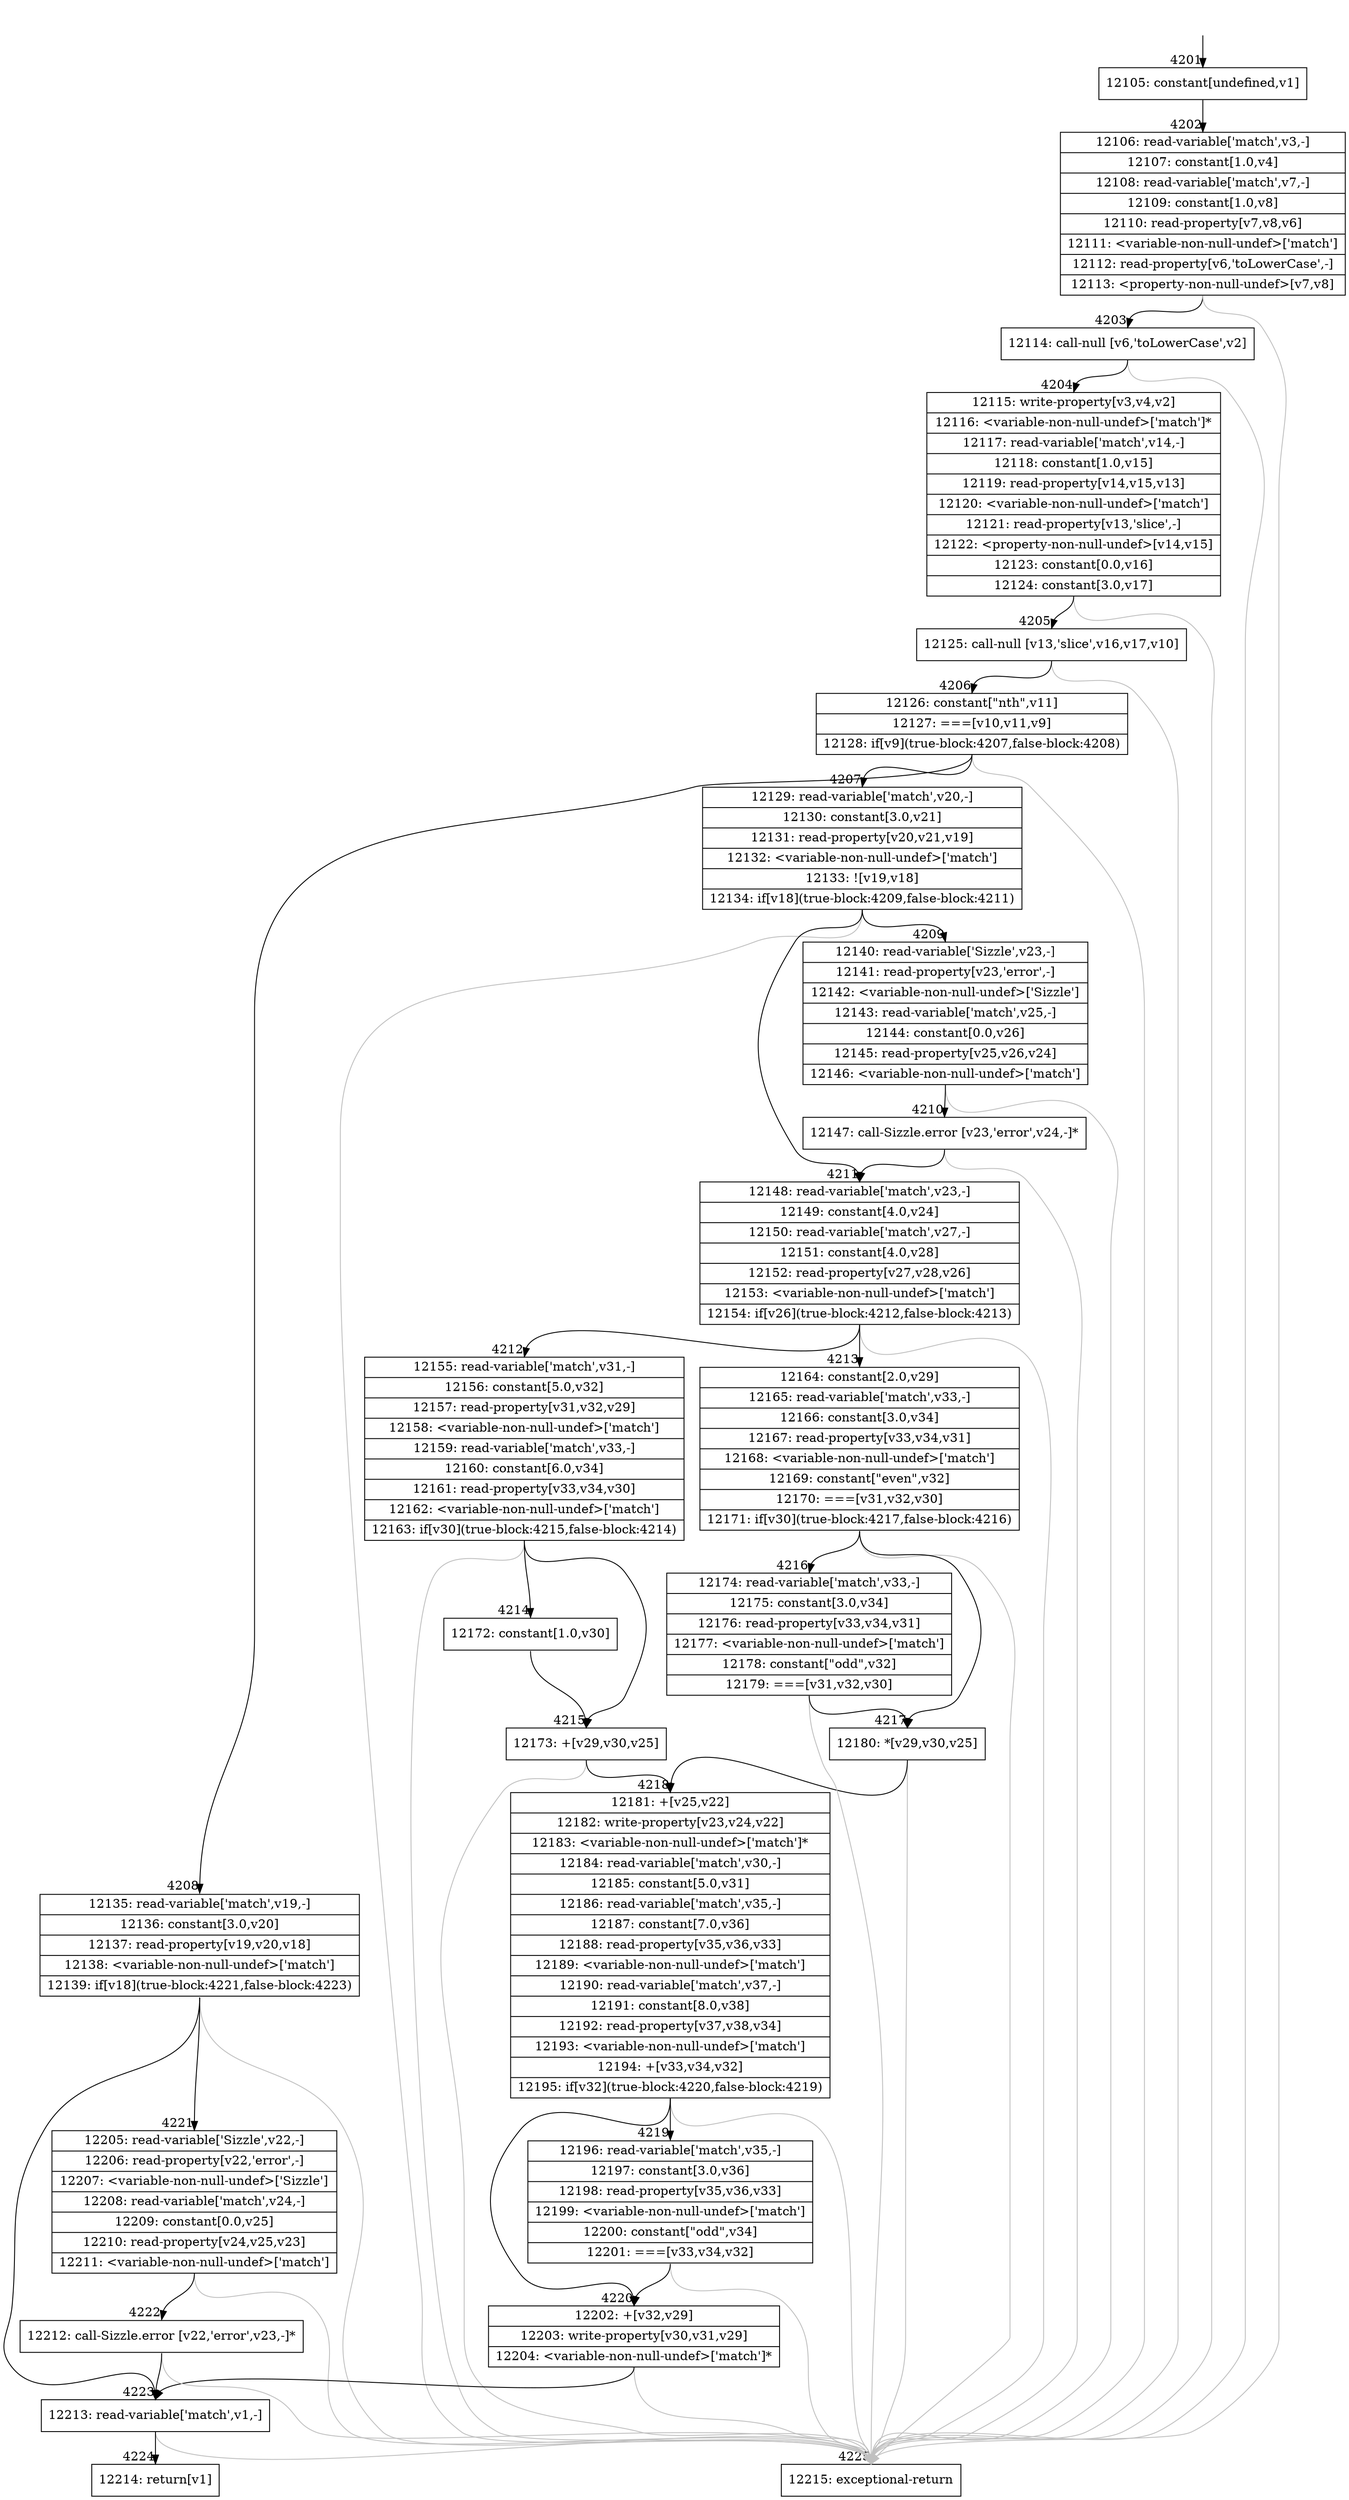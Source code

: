 digraph {
rankdir="TD"
BB_entry274[shape=none,label=""];
BB_entry274 -> BB4201 [tailport=s, headport=n, headlabel="    4201"]
BB4201 [shape=record label="{12105: constant[undefined,v1]}" ] 
BB4201 -> BB4202 [tailport=s, headport=n, headlabel="      4202"]
BB4202 [shape=record label="{12106: read-variable['match',v3,-]|12107: constant[1.0,v4]|12108: read-variable['match',v7,-]|12109: constant[1.0,v8]|12110: read-property[v7,v8,v6]|12111: \<variable-non-null-undef\>['match']|12112: read-property[v6,'toLowerCase',-]|12113: \<property-non-null-undef\>[v7,v8]}" ] 
BB4202 -> BB4203 [tailport=s, headport=n, headlabel="      4203"]
BB4202 -> BB4225 [tailport=s, headport=n, color=gray, headlabel="      4225"]
BB4203 [shape=record label="{12114: call-null [v6,'toLowerCase',v2]}" ] 
BB4203 -> BB4204 [tailport=s, headport=n, headlabel="      4204"]
BB4203 -> BB4225 [tailport=s, headport=n, color=gray]
BB4204 [shape=record label="{12115: write-property[v3,v4,v2]|12116: \<variable-non-null-undef\>['match']*|12117: read-variable['match',v14,-]|12118: constant[1.0,v15]|12119: read-property[v14,v15,v13]|12120: \<variable-non-null-undef\>['match']|12121: read-property[v13,'slice',-]|12122: \<property-non-null-undef\>[v14,v15]|12123: constant[0.0,v16]|12124: constant[3.0,v17]}" ] 
BB4204 -> BB4205 [tailport=s, headport=n, headlabel="      4205"]
BB4204 -> BB4225 [tailport=s, headport=n, color=gray]
BB4205 [shape=record label="{12125: call-null [v13,'slice',v16,v17,v10]}" ] 
BB4205 -> BB4206 [tailport=s, headport=n, headlabel="      4206"]
BB4205 -> BB4225 [tailport=s, headport=n, color=gray]
BB4206 [shape=record label="{12126: constant[\"nth\",v11]|12127: ===[v10,v11,v9]|12128: if[v9](true-block:4207,false-block:4208)}" ] 
BB4206 -> BB4207 [tailport=s, headport=n, headlabel="      4207"]
BB4206 -> BB4208 [tailport=s, headport=n, headlabel="      4208"]
BB4206 -> BB4225 [tailport=s, headport=n, color=gray]
BB4207 [shape=record label="{12129: read-variable['match',v20,-]|12130: constant[3.0,v21]|12131: read-property[v20,v21,v19]|12132: \<variable-non-null-undef\>['match']|12133: ![v19,v18]|12134: if[v18](true-block:4209,false-block:4211)}" ] 
BB4207 -> BB4209 [tailport=s, headport=n, headlabel="      4209"]
BB4207 -> BB4211 [tailport=s, headport=n, headlabel="      4211"]
BB4207 -> BB4225 [tailport=s, headport=n, color=gray]
BB4208 [shape=record label="{12135: read-variable['match',v19,-]|12136: constant[3.0,v20]|12137: read-property[v19,v20,v18]|12138: \<variable-non-null-undef\>['match']|12139: if[v18](true-block:4221,false-block:4223)}" ] 
BB4208 -> BB4221 [tailport=s, headport=n, headlabel="      4221"]
BB4208 -> BB4223 [tailport=s, headport=n, headlabel="      4223"]
BB4208 -> BB4225 [tailport=s, headport=n, color=gray]
BB4209 [shape=record label="{12140: read-variable['Sizzle',v23,-]|12141: read-property[v23,'error',-]|12142: \<variable-non-null-undef\>['Sizzle']|12143: read-variable['match',v25,-]|12144: constant[0.0,v26]|12145: read-property[v25,v26,v24]|12146: \<variable-non-null-undef\>['match']}" ] 
BB4209 -> BB4210 [tailport=s, headport=n, headlabel="      4210"]
BB4209 -> BB4225 [tailport=s, headport=n, color=gray]
BB4210 [shape=record label="{12147: call-Sizzle.error [v23,'error',v24,-]*}" ] 
BB4210 -> BB4211 [tailport=s, headport=n]
BB4210 -> BB4225 [tailport=s, headport=n, color=gray]
BB4211 [shape=record label="{12148: read-variable['match',v23,-]|12149: constant[4.0,v24]|12150: read-variable['match',v27,-]|12151: constant[4.0,v28]|12152: read-property[v27,v28,v26]|12153: \<variable-non-null-undef\>['match']|12154: if[v26](true-block:4212,false-block:4213)}" ] 
BB4211 -> BB4212 [tailport=s, headport=n, headlabel="      4212"]
BB4211 -> BB4213 [tailport=s, headport=n, headlabel="      4213"]
BB4211 -> BB4225 [tailport=s, headport=n, color=gray]
BB4212 [shape=record label="{12155: read-variable['match',v31,-]|12156: constant[5.0,v32]|12157: read-property[v31,v32,v29]|12158: \<variable-non-null-undef\>['match']|12159: read-variable['match',v33,-]|12160: constant[6.0,v34]|12161: read-property[v33,v34,v30]|12162: \<variable-non-null-undef\>['match']|12163: if[v30](true-block:4215,false-block:4214)}" ] 
BB4212 -> BB4215 [tailport=s, headport=n, headlabel="      4215"]
BB4212 -> BB4214 [tailport=s, headport=n, headlabel="      4214"]
BB4212 -> BB4225 [tailport=s, headport=n, color=gray]
BB4213 [shape=record label="{12164: constant[2.0,v29]|12165: read-variable['match',v33,-]|12166: constant[3.0,v34]|12167: read-property[v33,v34,v31]|12168: \<variable-non-null-undef\>['match']|12169: constant[\"even\",v32]|12170: ===[v31,v32,v30]|12171: if[v30](true-block:4217,false-block:4216)}" ] 
BB4213 -> BB4217 [tailport=s, headport=n, headlabel="      4217"]
BB4213 -> BB4216 [tailport=s, headport=n, headlabel="      4216"]
BB4213 -> BB4225 [tailport=s, headport=n, color=gray]
BB4214 [shape=record label="{12172: constant[1.0,v30]}" ] 
BB4214 -> BB4215 [tailport=s, headport=n]
BB4215 [shape=record label="{12173: +[v29,v30,v25]}" ] 
BB4215 -> BB4218 [tailport=s, headport=n, headlabel="      4218"]
BB4215 -> BB4225 [tailport=s, headport=n, color=gray]
BB4216 [shape=record label="{12174: read-variable['match',v33,-]|12175: constant[3.0,v34]|12176: read-property[v33,v34,v31]|12177: \<variable-non-null-undef\>['match']|12178: constant[\"odd\",v32]|12179: ===[v31,v32,v30]}" ] 
BB4216 -> BB4217 [tailport=s, headport=n]
BB4216 -> BB4225 [tailport=s, headport=n, color=gray]
BB4217 [shape=record label="{12180: *[v29,v30,v25]}" ] 
BB4217 -> BB4218 [tailport=s, headport=n]
BB4217 -> BB4225 [tailport=s, headport=n, color=gray]
BB4218 [shape=record label="{12181: +[v25,v22]|12182: write-property[v23,v24,v22]|12183: \<variable-non-null-undef\>['match']*|12184: read-variable['match',v30,-]|12185: constant[5.0,v31]|12186: read-variable['match',v35,-]|12187: constant[7.0,v36]|12188: read-property[v35,v36,v33]|12189: \<variable-non-null-undef\>['match']|12190: read-variable['match',v37,-]|12191: constant[8.0,v38]|12192: read-property[v37,v38,v34]|12193: \<variable-non-null-undef\>['match']|12194: +[v33,v34,v32]|12195: if[v32](true-block:4220,false-block:4219)}" ] 
BB4218 -> BB4220 [tailport=s, headport=n, headlabel="      4220"]
BB4218 -> BB4219 [tailport=s, headport=n, headlabel="      4219"]
BB4218 -> BB4225 [tailport=s, headport=n, color=gray]
BB4219 [shape=record label="{12196: read-variable['match',v35,-]|12197: constant[3.0,v36]|12198: read-property[v35,v36,v33]|12199: \<variable-non-null-undef\>['match']|12200: constant[\"odd\",v34]|12201: ===[v33,v34,v32]}" ] 
BB4219 -> BB4220 [tailport=s, headport=n]
BB4219 -> BB4225 [tailport=s, headport=n, color=gray]
BB4220 [shape=record label="{12202: +[v32,v29]|12203: write-property[v30,v31,v29]|12204: \<variable-non-null-undef\>['match']*}" ] 
BB4220 -> BB4223 [tailport=s, headport=n]
BB4220 -> BB4225 [tailport=s, headport=n, color=gray]
BB4221 [shape=record label="{12205: read-variable['Sizzle',v22,-]|12206: read-property[v22,'error',-]|12207: \<variable-non-null-undef\>['Sizzle']|12208: read-variable['match',v24,-]|12209: constant[0.0,v25]|12210: read-property[v24,v25,v23]|12211: \<variable-non-null-undef\>['match']}" ] 
BB4221 -> BB4222 [tailport=s, headport=n, headlabel="      4222"]
BB4221 -> BB4225 [tailport=s, headport=n, color=gray]
BB4222 [shape=record label="{12212: call-Sizzle.error [v22,'error',v23,-]*}" ] 
BB4222 -> BB4223 [tailport=s, headport=n]
BB4222 -> BB4225 [tailport=s, headport=n, color=gray]
BB4223 [shape=record label="{12213: read-variable['match',v1,-]}" ] 
BB4223 -> BB4224 [tailport=s, headport=n, headlabel="      4224"]
BB4223 -> BB4225 [tailport=s, headport=n, color=gray]
BB4224 [shape=record label="{12214: return[v1]}" ] 
BB4225 [shape=record label="{12215: exceptional-return}" ] 
//#$~ 4601
}

